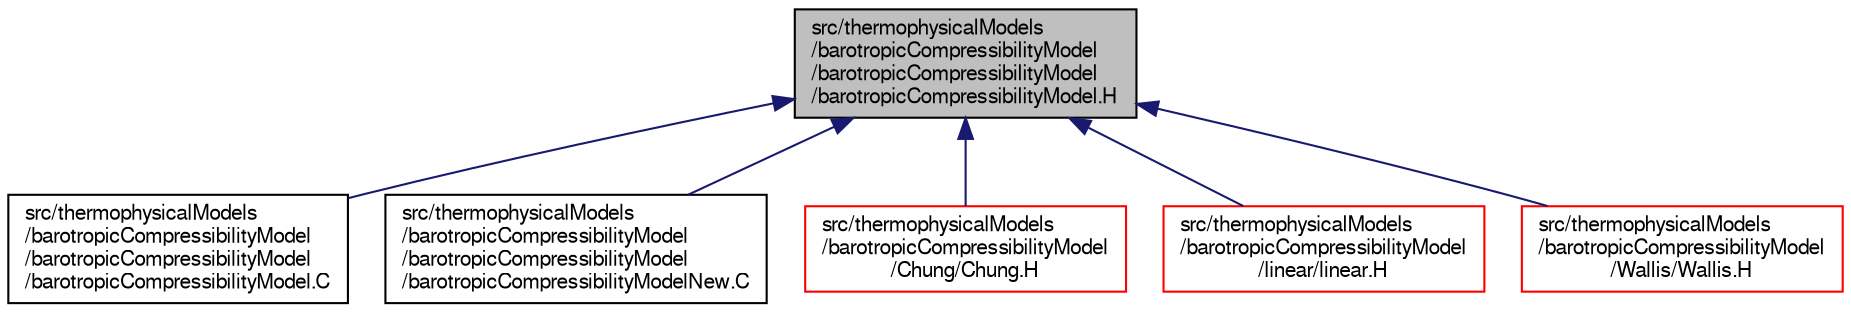 digraph "src/thermophysicalModels/barotropicCompressibilityModel/barotropicCompressibilityModel/barotropicCompressibilityModel.H"
{
  bgcolor="transparent";
  edge [fontname="FreeSans",fontsize="10",labelfontname="FreeSans",labelfontsize="10"];
  node [fontname="FreeSans",fontsize="10",shape=record];
  Node300 [label="src/thermophysicalModels\l/barotropicCompressibilityModel\l/barotropicCompressibilityModel\l/barotropicCompressibilityModel.H",height=0.2,width=0.4,color="black", fillcolor="grey75", style="filled", fontcolor="black"];
  Node300 -> Node301 [dir="back",color="midnightblue",fontsize="10",style="solid",fontname="FreeSans"];
  Node301 [label="src/thermophysicalModels\l/barotropicCompressibilityModel\l/barotropicCompressibilityModel\l/barotropicCompressibilityModel.C",height=0.2,width=0.4,color="black",URL="$a15362.html"];
  Node300 -> Node302 [dir="back",color="midnightblue",fontsize="10",style="solid",fontname="FreeSans"];
  Node302 [label="src/thermophysicalModels\l/barotropicCompressibilityModel\l/barotropicCompressibilityModel\l/barotropicCompressibilityModelNew.C",height=0.2,width=0.4,color="black",URL="$a15368.html"];
  Node300 -> Node303 [dir="back",color="midnightblue",fontsize="10",style="solid",fontname="FreeSans"];
  Node303 [label="src/thermophysicalModels\l/barotropicCompressibilityModel\l/Chung/Chung.H",height=0.2,width=0.4,color="red",URL="$a15374.html"];
  Node300 -> Node305 [dir="back",color="midnightblue",fontsize="10",style="solid",fontname="FreeSans"];
  Node305 [label="src/thermophysicalModels\l/barotropicCompressibilityModel\l/linear/linear.H",height=0.2,width=0.4,color="red",URL="$a39401.html"];
  Node300 -> Node307 [dir="back",color="midnightblue",fontsize="10",style="solid",fontname="FreeSans"];
  Node307 [label="src/thermophysicalModels\l/barotropicCompressibilityModel\l/Wallis/Wallis.H",height=0.2,width=0.4,color="red",URL="$a15380.html"];
}
